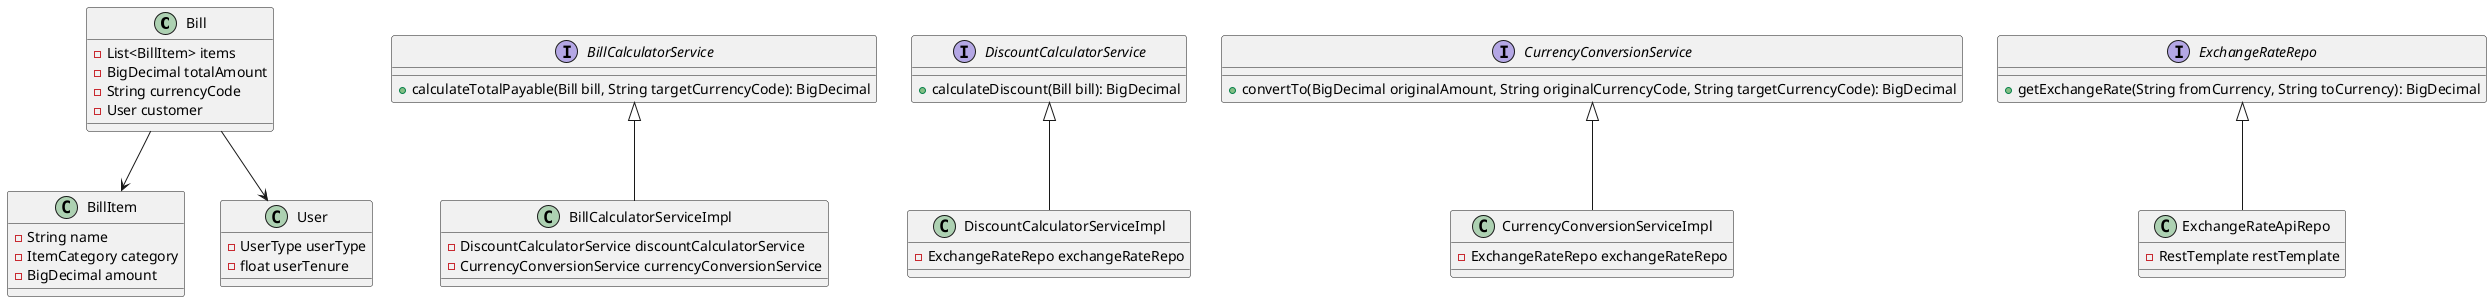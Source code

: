 @startuml

class Bill {
    -List<BillItem> items
    -BigDecimal totalAmount
    -String currencyCode
    -User customer
}

class BillItem {
    -String name
    -ItemCategory category
    -BigDecimal amount
}

class User {
    -UserType userType
    -float userTenure
}

Bill --> BillItem
Bill --> User

interface BillCalculatorService {
    +calculateTotalPayable(Bill bill, String targetCurrencyCode): BigDecimal
}

class BillCalculatorServiceImpl {
    -DiscountCalculatorService discountCalculatorService
    -CurrencyConversionService currencyConversionService
}
BillCalculatorService <|-- BillCalculatorServiceImpl

interface DiscountCalculatorService {
    +calculateDiscount(Bill bill): BigDecimal
}

class DiscountCalculatorServiceImpl {
    -ExchangeRateRepo exchangeRateRepo
}
DiscountCalculatorService <|-- DiscountCalculatorServiceImpl

interface CurrencyConversionService {
    +convertTo(BigDecimal originalAmount, String originalCurrencyCode, String targetCurrencyCode): BigDecimal
}

class CurrencyConversionServiceImpl {
    -ExchangeRateRepo exchangeRateRepo
}
CurrencyConversionService <|-- CurrencyConversionServiceImpl

interface ExchangeRateRepo {
    +getExchangeRate(String fromCurrency, String toCurrency): BigDecimal
}

class ExchangeRateApiRepo {
    -RestTemplate restTemplate
}
ExchangeRateRepo <|-- ExchangeRateApiRepo

@enduml
